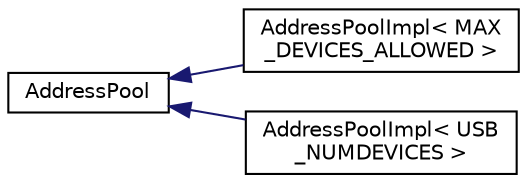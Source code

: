 digraph "Graphical Class Hierarchy"
{
  edge [fontname="Helvetica",fontsize="10",labelfontname="Helvetica",labelfontsize="10"];
  node [fontname="Helvetica",fontsize="10",shape=record];
  rankdir="LR";
  Node1 [label="AddressPool",height=0.2,width=0.4,color="black", fillcolor="white", style="filled",URL="$class_address_pool.html"];
  Node1 -> Node2 [dir="back",color="midnightblue",fontsize="10",style="solid",fontname="Helvetica"];
  Node2 [label="AddressPoolImpl\< MAX\l_DEVICES_ALLOWED \>",height=0.2,width=0.4,color="black", fillcolor="white", style="filled",URL="$class_address_pool_impl.html"];
  Node1 -> Node3 [dir="back",color="midnightblue",fontsize="10",style="solid",fontname="Helvetica"];
  Node3 [label="AddressPoolImpl\< USB\l_NUMDEVICES \>",height=0.2,width=0.4,color="black", fillcolor="white", style="filled",URL="$class_address_pool_impl.html"];
}
